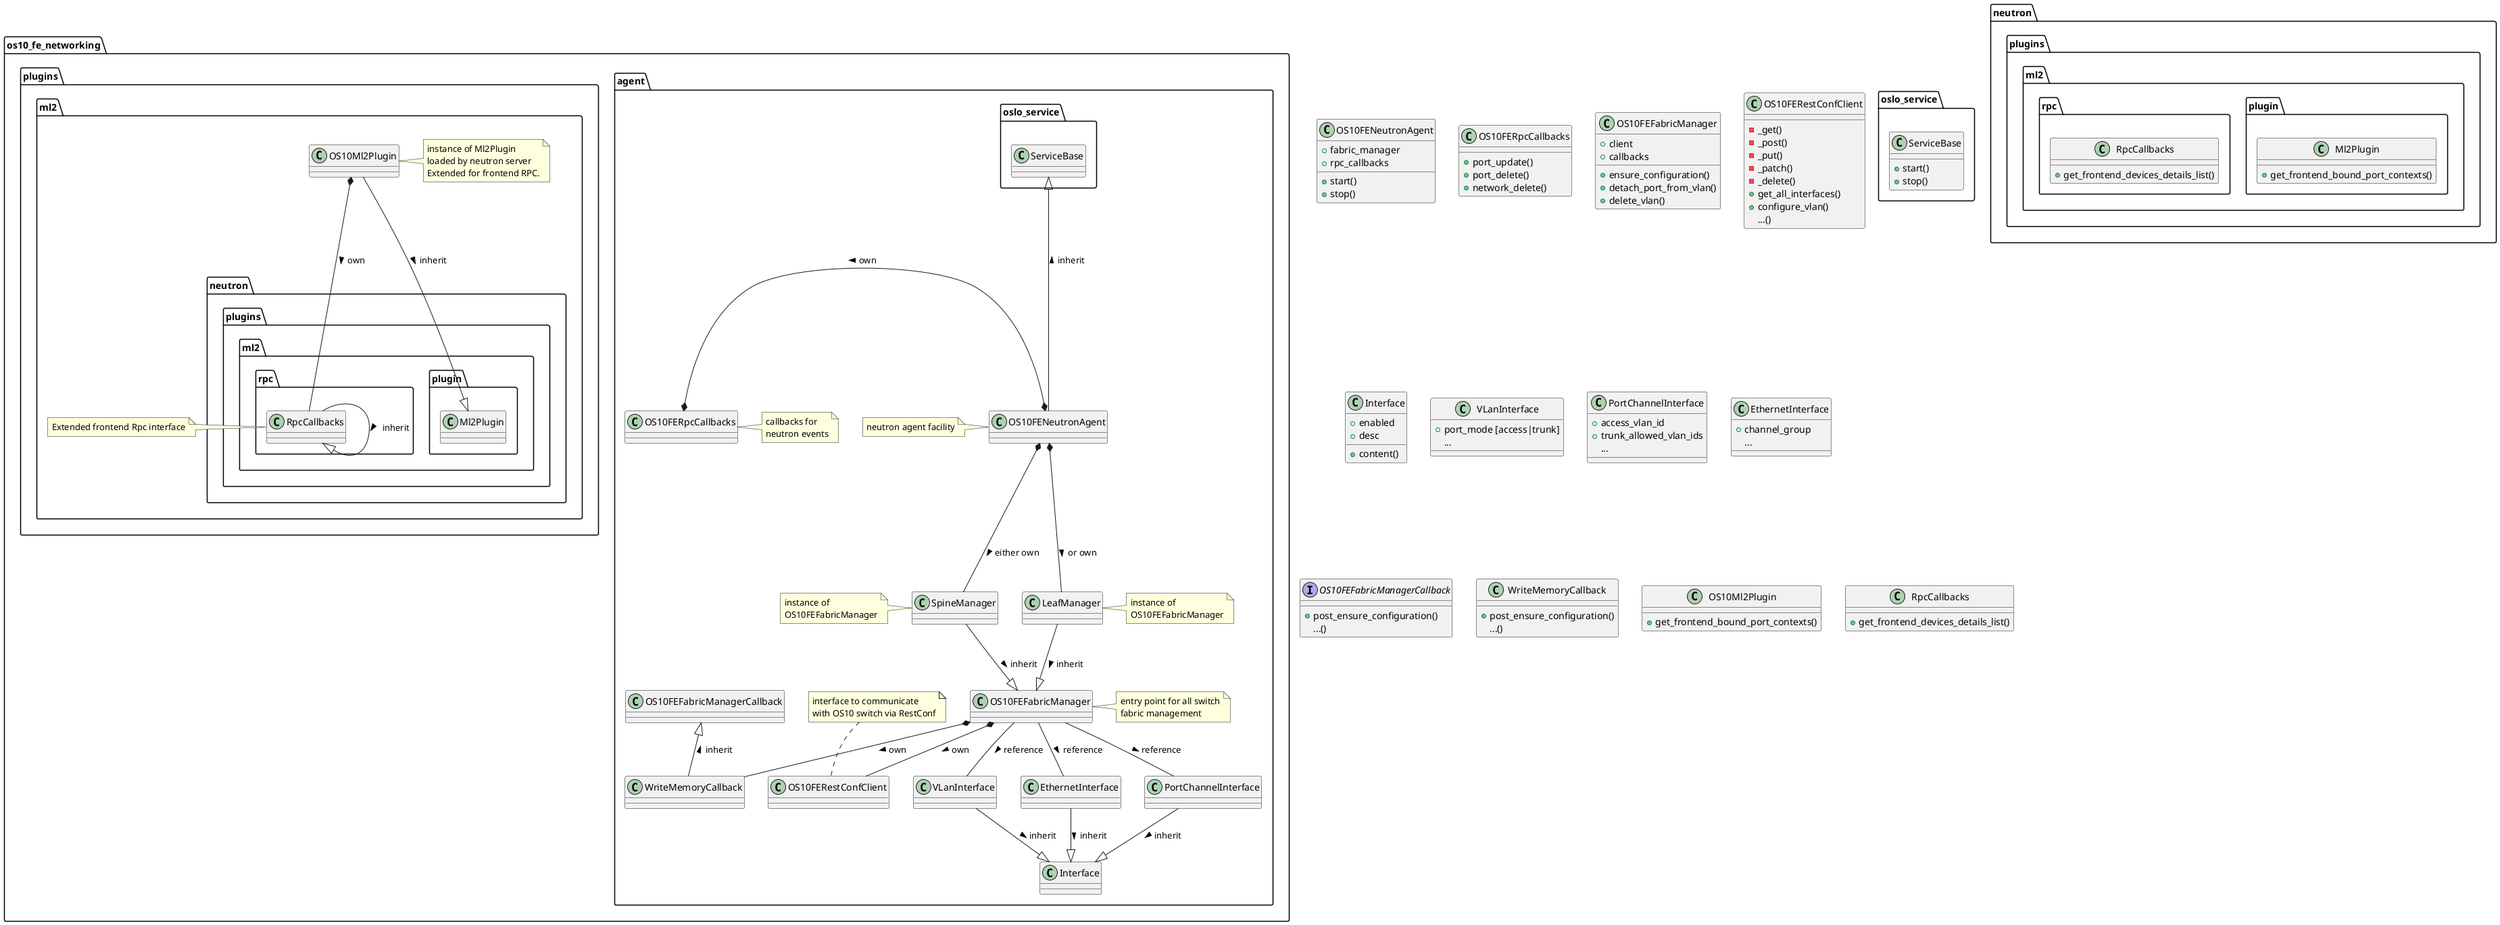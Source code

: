 @startuml
package os10_fe_networking.agent {
    Interface <|-up- VLanInterface : < inherit
    Interface <|-up- PortChannelInterface: < inherit
    Interface <|-up- EthernetInterface : < inherit

    oslo_service.ServiceBase <|-- OS10FENeutronAgent : < inherit
    note left of OS10FENeutronAgent : neutron agent facility

    OS10FENeutronAgent *-left-* OS10FERpcCallbacks : > own
    note right of OS10FERpcCallbacks : callbacks for\nneutron events

    OS10FENeutronAgent *-- SpineManager : > either own
    note left of SpineManager : instance of\nOS10FEFabricManager

    OS10FENeutronAgent *-- LeafManager : > or own
    note right of LeafManager : instance of\nOS10FEFabricManager

    OS10FEFabricManager <|-up- SpineManager : < inherit
    OS10FEFabricManager <|-up- LeafManager : < inherit
    note right of OS10FEFabricManager : entry point for all switch\nfabric management

    OS10FEFabricManager *-- OS10FERestConfClient : > own
    note top of OS10FERestConfClient : interface to communicate\nwith OS10 switch via RestConf

    OS10FEFabricManager *-- WriteMemoryCallback : > own
    OS10FEFabricManagerCallback <|-- WriteMemoryCallback : < inherit
    OS10FEFabricManager -- VLanInterface : > reference
    OS10FEFabricManager -- PortChannelInterface : > reference
    OS10FEFabricManager -- EthernetInterface : > reference
}

class OS10FENeutronAgent {
    +fabric_manager
    +rpc_callbacks
    +start()
    +stop()
}

class oslo_service.ServiceBase {
    +start()
    +stop()
}

class OS10FERpcCallbacks {
    +port_update()
    +port_delete()
    +network_delete()
}

class OS10FEFabricManager {
    +client
    +callbacks
    +ensure_configuration()
    +detach_port_from_vlan()
    +delete_vlan()
}

class OS10FERestConfClient {
    -_get()
    -_post()
    -_put()
    -_patch()
    -_delete()
    +get_all_interfaces()
    +configure_vlan()
    ...()
}

class Interface {
    +enabled
    +desc
    +content()
}

class VLanInterface {
    +port_mode [access|trunk]
    ...
}

class PortChannelInterface {
    +access_vlan_id
    +trunk_allowed_vlan_ids
    ...
}

class EthernetInterface {
    +channel_group
    ...
}

Interface OS10FEFabricManagerCallback {
    +post_ensure_configuration()
    ...()
}

class WriteMemoryCallback {
    +post_ensure_configuration()
    ...()
}

package os10_fe_networking.plugins.ml2 {
    neutron.plugins.ml2.plugin.Ml2Plugin <|-- OS10Ml2Plugin : < inherit
    note right of OS10Ml2Plugin : instance of Ml2Plugin\nloaded by neutron server\nExtended for frontend RPC.
    neutron.plugins.ml2.rpc.RpcCallbacks <|-up- RpcCallbacks : < inherit
    note right of RpcCallbacks : Extended frontend Rpc interface
    OS10Ml2Plugin *-- RpcCallbacks : > own
}

class neutron.plugins.ml2.plugin.Ml2Plugin {
    +get_frontend_bound_port_contexts()
}

class OS10Ml2Plugin {
    +get_frontend_bound_port_contexts()
}

class neutron.plugins.ml2.rpc.RpcCallbacks {
    +get_frontend_devices_details_list()
}

class RpcCallbacks {
    +get_frontend_devices_details_list()
}

@enduml